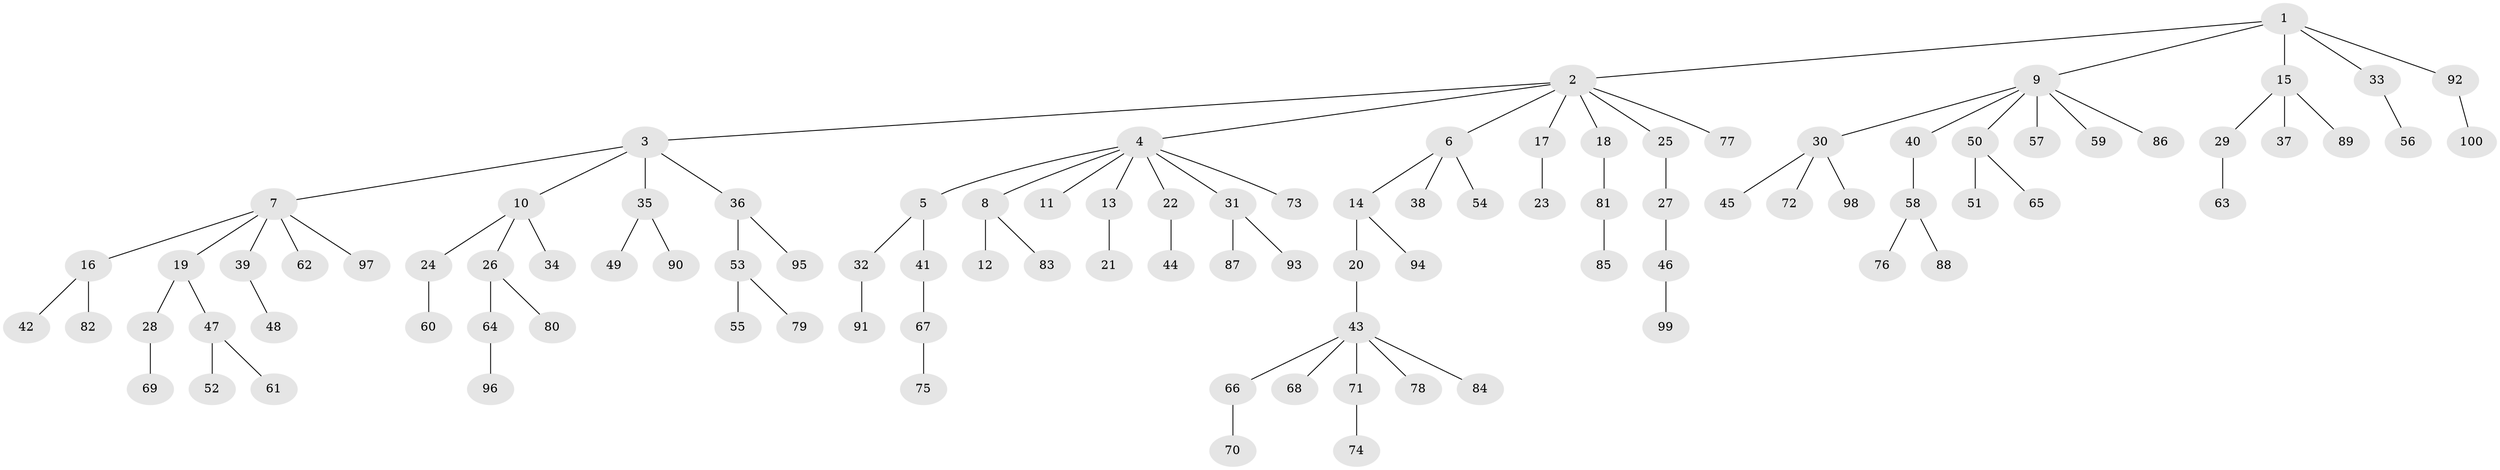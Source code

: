 // Generated by graph-tools (version 1.1) at 2025/11/02/21/25 10:11:10]
// undirected, 100 vertices, 99 edges
graph export_dot {
graph [start="1"]
  node [color=gray90,style=filled];
  1;
  2;
  3;
  4;
  5;
  6;
  7;
  8;
  9;
  10;
  11;
  12;
  13;
  14;
  15;
  16;
  17;
  18;
  19;
  20;
  21;
  22;
  23;
  24;
  25;
  26;
  27;
  28;
  29;
  30;
  31;
  32;
  33;
  34;
  35;
  36;
  37;
  38;
  39;
  40;
  41;
  42;
  43;
  44;
  45;
  46;
  47;
  48;
  49;
  50;
  51;
  52;
  53;
  54;
  55;
  56;
  57;
  58;
  59;
  60;
  61;
  62;
  63;
  64;
  65;
  66;
  67;
  68;
  69;
  70;
  71;
  72;
  73;
  74;
  75;
  76;
  77;
  78;
  79;
  80;
  81;
  82;
  83;
  84;
  85;
  86;
  87;
  88;
  89;
  90;
  91;
  92;
  93;
  94;
  95;
  96;
  97;
  98;
  99;
  100;
  1 -- 2;
  1 -- 9;
  1 -- 15;
  1 -- 33;
  1 -- 92;
  2 -- 3;
  2 -- 4;
  2 -- 6;
  2 -- 17;
  2 -- 18;
  2 -- 25;
  2 -- 77;
  3 -- 7;
  3 -- 10;
  3 -- 35;
  3 -- 36;
  4 -- 5;
  4 -- 8;
  4 -- 11;
  4 -- 13;
  4 -- 22;
  4 -- 31;
  4 -- 73;
  5 -- 32;
  5 -- 41;
  6 -- 14;
  6 -- 38;
  6 -- 54;
  7 -- 16;
  7 -- 19;
  7 -- 39;
  7 -- 62;
  7 -- 97;
  8 -- 12;
  8 -- 83;
  9 -- 30;
  9 -- 40;
  9 -- 50;
  9 -- 57;
  9 -- 59;
  9 -- 86;
  10 -- 24;
  10 -- 26;
  10 -- 34;
  13 -- 21;
  14 -- 20;
  14 -- 94;
  15 -- 29;
  15 -- 37;
  15 -- 89;
  16 -- 42;
  16 -- 82;
  17 -- 23;
  18 -- 81;
  19 -- 28;
  19 -- 47;
  20 -- 43;
  22 -- 44;
  24 -- 60;
  25 -- 27;
  26 -- 64;
  26 -- 80;
  27 -- 46;
  28 -- 69;
  29 -- 63;
  30 -- 45;
  30 -- 72;
  30 -- 98;
  31 -- 87;
  31 -- 93;
  32 -- 91;
  33 -- 56;
  35 -- 49;
  35 -- 90;
  36 -- 53;
  36 -- 95;
  39 -- 48;
  40 -- 58;
  41 -- 67;
  43 -- 66;
  43 -- 68;
  43 -- 71;
  43 -- 78;
  43 -- 84;
  46 -- 99;
  47 -- 52;
  47 -- 61;
  50 -- 51;
  50 -- 65;
  53 -- 55;
  53 -- 79;
  58 -- 76;
  58 -- 88;
  64 -- 96;
  66 -- 70;
  67 -- 75;
  71 -- 74;
  81 -- 85;
  92 -- 100;
}
